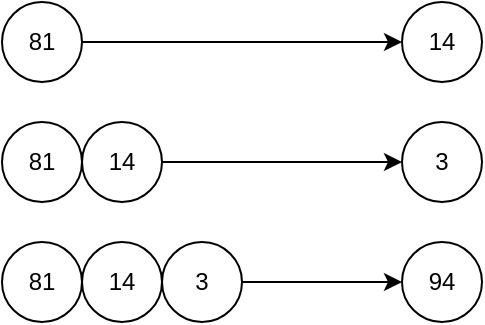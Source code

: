 <mxfile version="22.0.8" type="device">
  <diagram name="Page-1" id="8s2QnQ6a8ActkmSFCfRt">
    <mxGraphModel dx="1112" dy="720" grid="1" gridSize="10" guides="1" tooltips="1" connect="1" arrows="1" fold="1" page="1" pageScale="1" pageWidth="827" pageHeight="1169" math="0" shadow="0">
      <root>
        <mxCell id="0" />
        <mxCell id="1" parent="0" />
        <mxCell id="i4jzqmyOAendu9d0QUgd-5" style="edgeStyle=orthogonalEdgeStyle;rounded=0;orthogonalLoop=1;jettySize=auto;html=1;entryX=0;entryY=0.5;entryDx=0;entryDy=0;" parent="1" source="i4jzqmyOAendu9d0QUgd-1" target="i4jzqmyOAendu9d0QUgd-2" edge="1">
          <mxGeometry relative="1" as="geometry" />
        </mxCell>
        <mxCell id="i4jzqmyOAendu9d0QUgd-1" value="81" style="ellipse;whiteSpace=wrap;html=1;aspect=fixed;" parent="1" vertex="1">
          <mxGeometry x="160" y="120" width="40" height="40" as="geometry" />
        </mxCell>
        <mxCell id="i4jzqmyOAendu9d0QUgd-2" value="14" style="ellipse;whiteSpace=wrap;html=1;aspect=fixed;" parent="1" vertex="1">
          <mxGeometry x="360" y="120" width="40" height="40" as="geometry" />
        </mxCell>
        <mxCell id="i4jzqmyOAendu9d0QUgd-10" style="edgeStyle=orthogonalEdgeStyle;rounded=0;orthogonalLoop=1;jettySize=auto;html=1;exitX=1;exitY=0.5;exitDx=0;exitDy=0;entryX=0;entryY=0.5;entryDx=0;entryDy=0;" parent="1" source="i4jzqmyOAendu9d0QUgd-3" target="i4jzqmyOAendu9d0QUgd-6" edge="1">
          <mxGeometry relative="1" as="geometry" />
        </mxCell>
        <mxCell id="i4jzqmyOAendu9d0QUgd-3" value="14" style="ellipse;whiteSpace=wrap;html=1;aspect=fixed;" parent="1" vertex="1">
          <mxGeometry x="200" y="180" width="40" height="40" as="geometry" />
        </mxCell>
        <mxCell id="i4jzqmyOAendu9d0QUgd-4" value="81" style="ellipse;whiteSpace=wrap;html=1;aspect=fixed;" parent="1" vertex="1">
          <mxGeometry x="160" y="180" width="40" height="40" as="geometry" />
        </mxCell>
        <mxCell id="i4jzqmyOAendu9d0QUgd-6" value="&lt;pre style=&quot;box-sizing: unset; font-family: var(--jp-code-font-family); font-size: var(--jp-code-font-size); line-height: var(--jp-code-line-height); color: var(--jp-content-font-color1); border: none; margin-top: 0px; margin-bottom: 0px; padding: 0px; overflow: auto; word-break: break-all; overflow-wrap: break-word; text-align: left; background-color: rgb(255, 255, 255);&quot;&gt;3&lt;/pre&gt;" style="ellipse;whiteSpace=wrap;html=1;aspect=fixed;" parent="1" vertex="1">
          <mxGeometry x="360" y="180" width="40" height="40" as="geometry" />
        </mxCell>
        <mxCell id="i4jzqmyOAendu9d0QUgd-7" value="14" style="ellipse;whiteSpace=wrap;html=1;aspect=fixed;" parent="1" vertex="1">
          <mxGeometry x="200" y="240" width="40" height="40" as="geometry" />
        </mxCell>
        <mxCell id="i4jzqmyOAendu9d0QUgd-8" value="81" style="ellipse;whiteSpace=wrap;html=1;aspect=fixed;" parent="1" vertex="1">
          <mxGeometry x="160" y="240" width="40" height="40" as="geometry" />
        </mxCell>
        <mxCell id="i4jzqmyOAendu9d0QUgd-12" style="edgeStyle=orthogonalEdgeStyle;rounded=0;orthogonalLoop=1;jettySize=auto;html=1;entryX=0;entryY=0.5;entryDx=0;entryDy=0;" parent="1" source="i4jzqmyOAendu9d0QUgd-9" target="i4jzqmyOAendu9d0QUgd-11" edge="1">
          <mxGeometry relative="1" as="geometry" />
        </mxCell>
        <mxCell id="i4jzqmyOAendu9d0QUgd-9" value="&lt;pre style=&quot;box-sizing: unset; font-family: var(--jp-code-font-family); font-size: var(--jp-code-font-size); line-height: var(--jp-code-line-height); color: var(--jp-content-font-color1); border: none; margin-top: 0px; margin-bottom: 0px; padding: 0px; overflow: auto; word-break: break-all; overflow-wrap: break-word; text-align: left; background-color: rgb(255, 255, 255);&quot;&gt;3&lt;/pre&gt;" style="ellipse;whiteSpace=wrap;html=1;aspect=fixed;" parent="1" vertex="1">
          <mxGeometry x="240" y="240" width="40" height="40" as="geometry" />
        </mxCell>
        <mxCell id="i4jzqmyOAendu9d0QUgd-11" value="&lt;pre style=&quot;box-sizing: unset; font-family: var(--jp-code-font-family); font-size: var(--jp-code-font-size); line-height: var(--jp-code-line-height); color: var(--jp-content-font-color1); border: none; margin-top: 0px; margin-bottom: 0px; padding: 0px; overflow: auto; word-break: break-all; overflow-wrap: break-word; text-align: left; background-color: rgb(255, 255, 255);&quot;&gt;94&lt;/pre&gt;" style="ellipse;whiteSpace=wrap;html=1;aspect=fixed;" parent="1" vertex="1">
          <mxGeometry x="360" y="240" width="40" height="40" as="geometry" />
        </mxCell>
      </root>
    </mxGraphModel>
  </diagram>
</mxfile>
